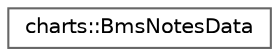digraph "Graphical Class Hierarchy"
{
 // LATEX_PDF_SIZE
  bgcolor="transparent";
  edge [fontname=Helvetica,fontsize=10,labelfontname=Helvetica,labelfontsize=10];
  node [fontname=Helvetica,fontsize=10,shape=box,height=0.2,width=0.4];
  rankdir="LR";
  Node0 [id="Node000000",label="charts::BmsNotesData",height=0.2,width=0.4,color="grey40", fillcolor="white", style="filled",URL="$structcharts_1_1BmsNotesData.html",tooltip=" "];
}
